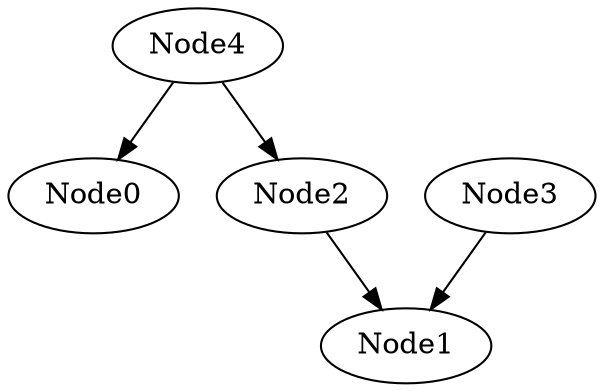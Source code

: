 // The Round Table
digraph {
	Node4
	Node0
	Node2
	Node3
	Node1
	Node3 -> Node1

	Node2 -> Node1

	Node4 -> Node0

	Node4 -> Node2

}

